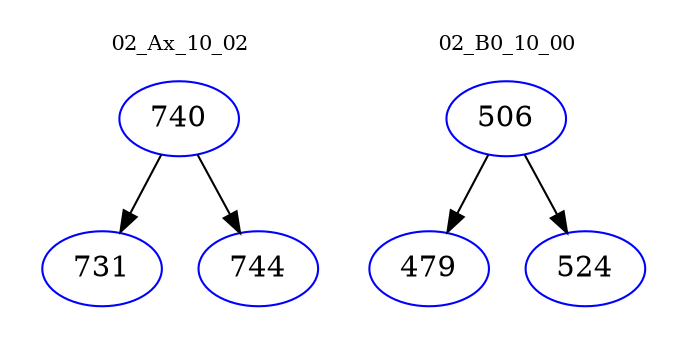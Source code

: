 digraph{
subgraph cluster_0 {
color = white
label = "02_Ax_10_02";
fontsize=10;
T0_740 [label="740", color="blue"]
T0_740 -> T0_731 [color="black"]
T0_731 [label="731", color="blue"]
T0_740 -> T0_744 [color="black"]
T0_744 [label="744", color="blue"]
}
subgraph cluster_1 {
color = white
label = "02_B0_10_00";
fontsize=10;
T1_506 [label="506", color="blue"]
T1_506 -> T1_479 [color="black"]
T1_479 [label="479", color="blue"]
T1_506 -> T1_524 [color="black"]
T1_524 [label="524", color="blue"]
}
}
